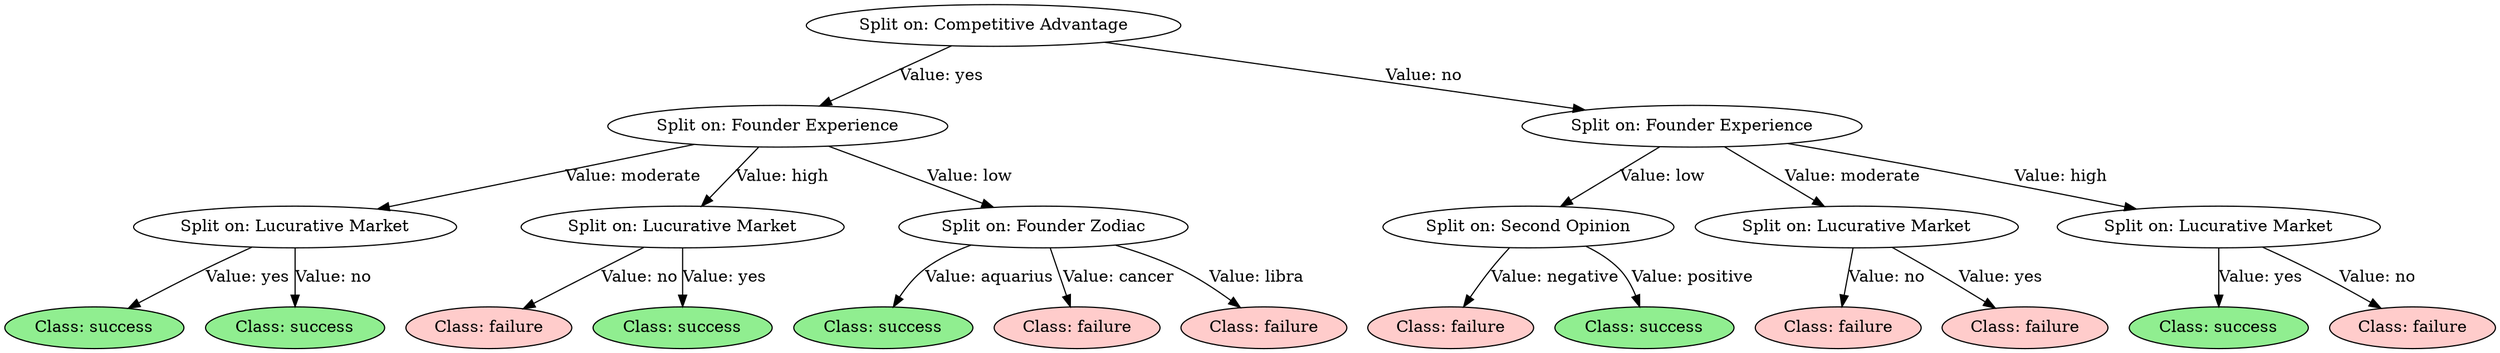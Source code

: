 digraph G {
	root [label="Split on: Competitive Advantage"]
	"rootFounder Experienceyes" [label="Split on: Founder Experience"]
	root -> "rootFounder Experienceyes" [label="Value: yes"]
	"rootFounder ExperienceyesLucurative Marketmoderate" [label="Split on: Lucurative Market"]
	"rootFounder Experienceyes" -> "rootFounder ExperienceyesLucurative Marketmoderate" [label="Value: moderate"]
	"rootFounder ExperienceyesLucurative Marketmoderatesuccessyes" [label="Class: success" fillcolor="#90EE90" style=filled]
	"rootFounder ExperienceyesLucurative Marketmoderate" -> "rootFounder ExperienceyesLucurative Marketmoderatesuccessyes" [label="Value: yes"]
	"rootFounder ExperienceyesLucurative Marketmoderatesuccessno" [label="Class: success" fillcolor="#90EE90" style=filled]
	"rootFounder ExperienceyesLucurative Marketmoderate" -> "rootFounder ExperienceyesLucurative Marketmoderatesuccessno" [label="Value: no"]
	"rootFounder ExperienceyesLucurative Markethigh" [label="Split on: Lucurative Market"]
	"rootFounder Experienceyes" -> "rootFounder ExperienceyesLucurative Markethigh" [label="Value: high"]
	"rootFounder ExperienceyesLucurative Markethighfailureno" [label="Class: failure" fillcolor="#FFCCCB" style=filled]
	"rootFounder ExperienceyesLucurative Markethigh" -> "rootFounder ExperienceyesLucurative Markethighfailureno" [label="Value: no"]
	"rootFounder ExperienceyesLucurative Markethighsuccessyes" [label="Class: success" fillcolor="#90EE90" style=filled]
	"rootFounder ExperienceyesLucurative Markethigh" -> "rootFounder ExperienceyesLucurative Markethighsuccessyes" [label="Value: yes"]
	"rootFounder ExperienceyesFounder Zodiaclow" [label="Split on: Founder Zodiac"]
	"rootFounder Experienceyes" -> "rootFounder ExperienceyesFounder Zodiaclow" [label="Value: low"]
	"rootFounder ExperienceyesFounder Zodiaclowsuccessaquarius" [label="Class: success" fillcolor="#90EE90" style=filled]
	"rootFounder ExperienceyesFounder Zodiaclow" -> "rootFounder ExperienceyesFounder Zodiaclowsuccessaquarius" [label="Value: aquarius"]
	"rootFounder ExperienceyesFounder Zodiaclowfailurecancer" [label="Class: failure" fillcolor="#FFCCCB" style=filled]
	"rootFounder ExperienceyesFounder Zodiaclow" -> "rootFounder ExperienceyesFounder Zodiaclowfailurecancer" [label="Value: cancer"]
	"rootFounder ExperienceyesFounder Zodiaclowfailurelibra" [label="Class: failure" fillcolor="#FFCCCB" style=filled]
	"rootFounder ExperienceyesFounder Zodiaclow" -> "rootFounder ExperienceyesFounder Zodiaclowfailurelibra" [label="Value: libra"]
	"rootFounder Experienceno" [label="Split on: Founder Experience"]
	root -> "rootFounder Experienceno" [label="Value: no"]
	"rootFounder ExperiencenoSecond Opinionlow" [label="Split on: Second Opinion"]
	"rootFounder Experienceno" -> "rootFounder ExperiencenoSecond Opinionlow" [label="Value: low"]
	"rootFounder ExperiencenoSecond Opinionlowfailurenegative" [label="Class: failure" fillcolor="#FFCCCB" style=filled]
	"rootFounder ExperiencenoSecond Opinionlow" -> "rootFounder ExperiencenoSecond Opinionlowfailurenegative" [label="Value: negative"]
	"rootFounder ExperiencenoSecond Opinionlowsuccesspositive" [label="Class: success" fillcolor="#90EE90" style=filled]
	"rootFounder ExperiencenoSecond Opinionlow" -> "rootFounder ExperiencenoSecond Opinionlowsuccesspositive" [label="Value: positive"]
	"rootFounder ExperiencenoLucurative Marketmoderate" [label="Split on: Lucurative Market"]
	"rootFounder Experienceno" -> "rootFounder ExperiencenoLucurative Marketmoderate" [label="Value: moderate"]
	"rootFounder ExperiencenoLucurative Marketmoderatefailureno" [label="Class: failure" fillcolor="#FFCCCB" style=filled]
	"rootFounder ExperiencenoLucurative Marketmoderate" -> "rootFounder ExperiencenoLucurative Marketmoderatefailureno" [label="Value: no"]
	"rootFounder ExperiencenoLucurative Marketmoderatefailureyes" [label="Class: failure" fillcolor="#FFCCCB" style=filled]
	"rootFounder ExperiencenoLucurative Marketmoderate" -> "rootFounder ExperiencenoLucurative Marketmoderatefailureyes" [label="Value: yes"]
	"rootFounder ExperiencenoLucurative Markethigh" [label="Split on: Lucurative Market"]
	"rootFounder Experienceno" -> "rootFounder ExperiencenoLucurative Markethigh" [label="Value: high"]
	"rootFounder ExperiencenoLucurative Markethighsuccessyes" [label="Class: success" fillcolor="#90EE90" style=filled]
	"rootFounder ExperiencenoLucurative Markethigh" -> "rootFounder ExperiencenoLucurative Markethighsuccessyes" [label="Value: yes"]
	"rootFounder ExperiencenoLucurative Markethighfailureno" [label="Class: failure" fillcolor="#FFCCCB" style=filled]
	"rootFounder ExperiencenoLucurative Markethigh" -> "rootFounder ExperiencenoLucurative Markethighfailureno" [label="Value: no"]
}
